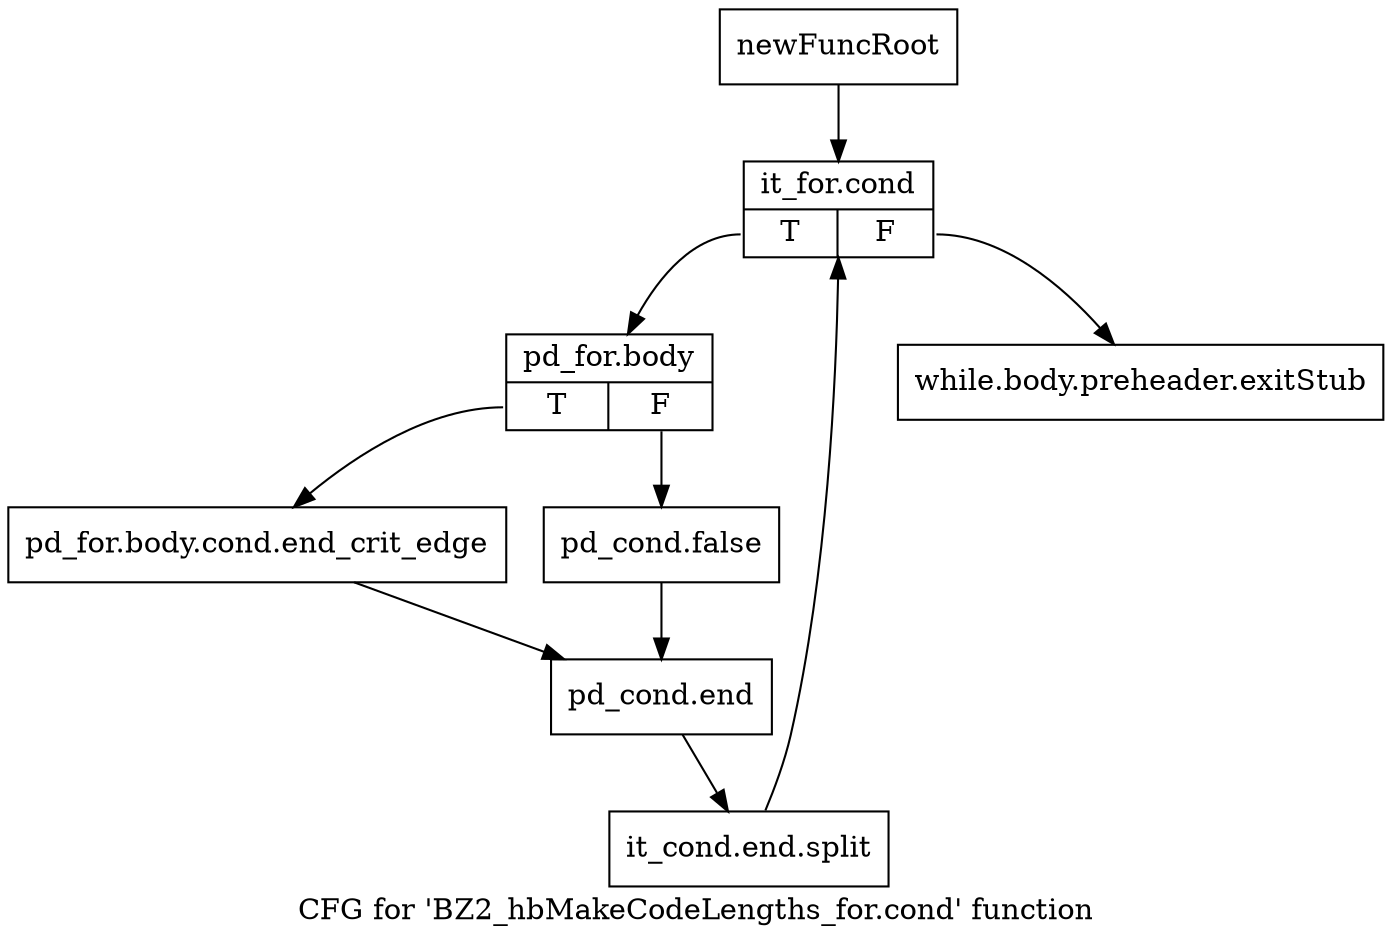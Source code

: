 digraph "CFG for 'BZ2_hbMakeCodeLengths_for.cond' function" {
	label="CFG for 'BZ2_hbMakeCodeLengths_for.cond' function";

	Node0x19beab0 [shape=record,label="{newFuncRoot}"];
	Node0x19beab0 -> Node0x19cb450;
	Node0x19beb00 [shape=record,label="{while.body.preheader.exitStub}"];
	Node0x19cb450 [shape=record,label="{it_for.cond|{<s0>T|<s1>F}}"];
	Node0x19cb450:s0 -> Node0x19cb4a0;
	Node0x19cb450:s1 -> Node0x19beb00;
	Node0x19cb4a0 [shape=record,label="{pd_for.body|{<s0>T|<s1>F}}"];
	Node0x19cb4a0:s0 -> Node0x19cb540;
	Node0x19cb4a0:s1 -> Node0x19cb4f0;
	Node0x19cb4f0 [shape=record,label="{pd_cond.false}"];
	Node0x19cb4f0 -> Node0x19cb590;
	Node0x19cb540 [shape=record,label="{pd_for.body.cond.end_crit_edge}"];
	Node0x19cb540 -> Node0x19cb590;
	Node0x19cb590 [shape=record,label="{pd_cond.end}"];
	Node0x19cb590 -> Node0x1c13ff0;
	Node0x1c13ff0 [shape=record,label="{it_cond.end.split}"];
	Node0x1c13ff0 -> Node0x19cb450;
}
